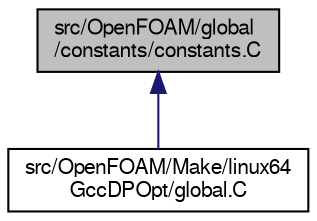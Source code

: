 digraph "src/OpenFOAM/global/constants/constants.C"
{
  bgcolor="transparent";
  edge [fontname="FreeSans",fontsize="10",labelfontname="FreeSans",labelfontsize="10"];
  node [fontname="FreeSans",fontsize="10",shape=record];
  Node125 [label="src/OpenFOAM/global\l/constants/constants.C",height=0.2,width=0.4,color="black", fillcolor="grey75", style="filled", fontcolor="black"];
  Node125 -> Node126 [dir="back",color="midnightblue",fontsize="10",style="solid",fontname="FreeSans"];
  Node126 [label="src/OpenFOAM/Make/linux64\lGccDPOpt/global.C",height=0.2,width=0.4,color="black",URL="$a10511.html",tooltip="Define the globals used in the OpenFOAM library. It is important that these are constructed in the ap..."];
}
